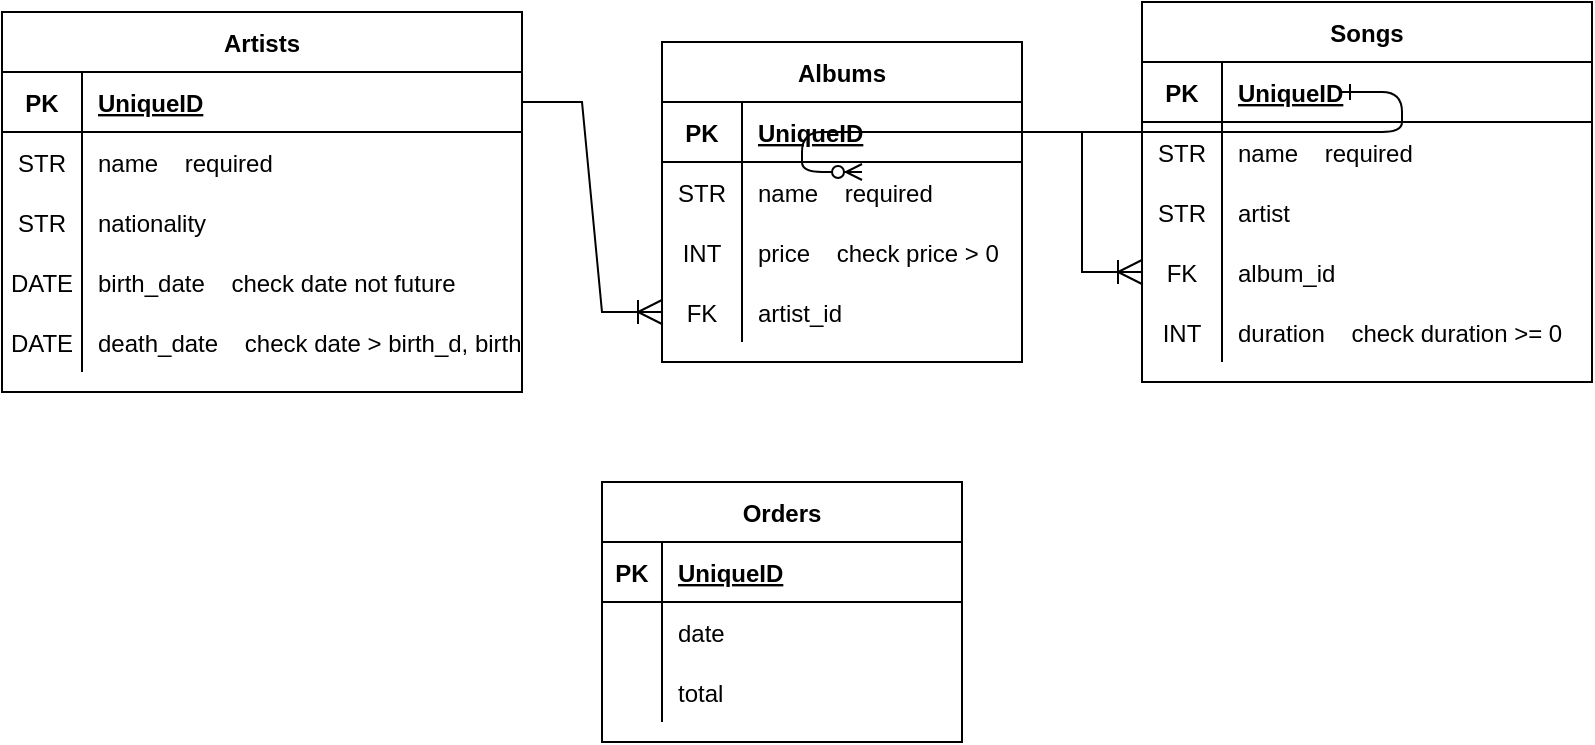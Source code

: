 <mxfile version="16.5.1" type="device"><diagram id="R2lEEEUBdFMjLlhIrx00" name="Page-1"><mxGraphModel dx="1102" dy="865" grid="1" gridSize="10" guides="1" tooltips="1" connect="1" arrows="1" fold="1" page="1" pageScale="1" pageWidth="850" pageHeight="1100" math="0" shadow="0" extFonts="Permanent Marker^https://fonts.googleapis.com/css?family=Permanent+Marker"><root><mxCell id="0"/><mxCell id="1" parent="0"/><mxCell id="C-vyLk0tnHw3VtMMgP7b-12" value="" style="edgeStyle=entityRelationEdgeStyle;endArrow=ERzeroToMany;startArrow=ERone;endFill=1;startFill=0;" parent="1" target="C-vyLk0tnHw3VtMMgP7b-17" edge="1"><mxGeometry width="100" height="100" relative="1" as="geometry"><mxPoint x="700" y="165" as="sourcePoint"/><mxPoint x="460" y="205" as="targetPoint"/></mxGeometry></mxCell><mxCell id="D9EP39r03HNwFFaHSl3b-8" value="Albums" style="shape=table;startSize=30;container=1;collapsible=1;childLayout=tableLayout;fixedRows=1;rowLines=0;fontStyle=1;align=center;resizeLast=1;" vertex="1" parent="1"><mxGeometry x="360" y="140" width="180" height="160" as="geometry"/></mxCell><mxCell id="D9EP39r03HNwFFaHSl3b-9" value="" style="shape=tableRow;horizontal=0;startSize=0;swimlaneHead=0;swimlaneBody=0;fillColor=none;collapsible=0;dropTarget=0;points=[[0,0.5],[1,0.5]];portConstraint=eastwest;top=0;left=0;right=0;bottom=1;" vertex="1" parent="D9EP39r03HNwFFaHSl3b-8"><mxGeometry y="30" width="180" height="30" as="geometry"/></mxCell><mxCell id="D9EP39r03HNwFFaHSl3b-10" value="PK" style="shape=partialRectangle;connectable=0;fillColor=none;top=0;left=0;bottom=0;right=0;fontStyle=1;overflow=hidden;" vertex="1" parent="D9EP39r03HNwFFaHSl3b-9"><mxGeometry width="40" height="30" as="geometry"><mxRectangle width="40" height="30" as="alternateBounds"/></mxGeometry></mxCell><mxCell id="D9EP39r03HNwFFaHSl3b-11" value="UniqueID" style="shape=partialRectangle;connectable=0;fillColor=none;top=0;left=0;bottom=0;right=0;align=left;spacingLeft=6;fontStyle=5;overflow=hidden;" vertex="1" parent="D9EP39r03HNwFFaHSl3b-9"><mxGeometry x="40" width="140" height="30" as="geometry"><mxRectangle width="140" height="30" as="alternateBounds"/></mxGeometry></mxCell><mxCell id="D9EP39r03HNwFFaHSl3b-12" value="" style="shape=tableRow;horizontal=0;startSize=0;swimlaneHead=0;swimlaneBody=0;fillColor=none;collapsible=0;dropTarget=0;points=[[0,0.5],[1,0.5]];portConstraint=eastwest;top=0;left=0;right=0;bottom=0;" vertex="1" parent="D9EP39r03HNwFFaHSl3b-8"><mxGeometry y="60" width="180" height="30" as="geometry"/></mxCell><mxCell id="D9EP39r03HNwFFaHSl3b-13" value="STR" style="shape=partialRectangle;connectable=0;fillColor=none;top=0;left=0;bottom=0;right=0;editable=1;overflow=hidden;" vertex="1" parent="D9EP39r03HNwFFaHSl3b-12"><mxGeometry width="40" height="30" as="geometry"><mxRectangle width="40" height="30" as="alternateBounds"/></mxGeometry></mxCell><mxCell id="D9EP39r03HNwFFaHSl3b-14" value="name    required" style="shape=partialRectangle;connectable=0;fillColor=none;top=0;left=0;bottom=0;right=0;align=left;spacingLeft=6;overflow=hidden;" vertex="1" parent="D9EP39r03HNwFFaHSl3b-12"><mxGeometry x="40" width="140" height="30" as="geometry"><mxRectangle width="140" height="30" as="alternateBounds"/></mxGeometry></mxCell><mxCell id="D9EP39r03HNwFFaHSl3b-15" value="" style="shape=tableRow;horizontal=0;startSize=0;swimlaneHead=0;swimlaneBody=0;fillColor=none;collapsible=0;dropTarget=0;points=[[0,0.5],[1,0.5]];portConstraint=eastwest;top=0;left=0;right=0;bottom=0;" vertex="1" parent="D9EP39r03HNwFFaHSl3b-8"><mxGeometry y="90" width="180" height="30" as="geometry"/></mxCell><mxCell id="D9EP39r03HNwFFaHSl3b-16" value="INT" style="shape=partialRectangle;connectable=0;fillColor=none;top=0;left=0;bottom=0;right=0;editable=1;overflow=hidden;" vertex="1" parent="D9EP39r03HNwFFaHSl3b-15"><mxGeometry width="40" height="30" as="geometry"><mxRectangle width="40" height="30" as="alternateBounds"/></mxGeometry></mxCell><mxCell id="D9EP39r03HNwFFaHSl3b-17" value="price    check price &gt; 0" style="shape=partialRectangle;connectable=0;fillColor=none;top=0;left=0;bottom=0;right=0;align=left;spacingLeft=6;overflow=hidden;" vertex="1" parent="D9EP39r03HNwFFaHSl3b-15"><mxGeometry x="40" width="140" height="30" as="geometry"><mxRectangle width="140" height="30" as="alternateBounds"/></mxGeometry></mxCell><mxCell id="D9EP39r03HNwFFaHSl3b-60" value="" style="shape=tableRow;horizontal=0;startSize=0;swimlaneHead=0;swimlaneBody=0;fillColor=none;collapsible=0;dropTarget=0;points=[[0,0.5],[1,0.5]];portConstraint=eastwest;top=0;left=0;right=0;bottom=0;" vertex="1" parent="D9EP39r03HNwFFaHSl3b-8"><mxGeometry y="120" width="180" height="30" as="geometry"/></mxCell><mxCell id="D9EP39r03HNwFFaHSl3b-61" value="FK" style="shape=partialRectangle;connectable=0;fillColor=none;top=0;left=0;bottom=0;right=0;editable=1;overflow=hidden;" vertex="1" parent="D9EP39r03HNwFFaHSl3b-60"><mxGeometry width="40" height="30" as="geometry"><mxRectangle width="40" height="30" as="alternateBounds"/></mxGeometry></mxCell><mxCell id="D9EP39r03HNwFFaHSl3b-62" value="artist_id" style="shape=partialRectangle;connectable=0;fillColor=none;top=0;left=0;bottom=0;right=0;align=left;spacingLeft=6;overflow=hidden;" vertex="1" parent="D9EP39r03HNwFFaHSl3b-60"><mxGeometry x="40" width="140" height="30" as="geometry"><mxRectangle width="140" height="30" as="alternateBounds"/></mxGeometry></mxCell><mxCell id="D9EP39r03HNwFFaHSl3b-24" value="Songs" style="shape=table;startSize=30;container=1;collapsible=1;childLayout=tableLayout;fixedRows=1;rowLines=0;fontStyle=1;align=center;resizeLast=1;" vertex="1" parent="1"><mxGeometry x="600" y="120" width="225" height="190" as="geometry"/></mxCell><mxCell id="D9EP39r03HNwFFaHSl3b-25" value="" style="shape=tableRow;horizontal=0;startSize=0;swimlaneHead=0;swimlaneBody=0;fillColor=none;collapsible=0;dropTarget=0;points=[[0,0.5],[1,0.5]];portConstraint=eastwest;top=0;left=0;right=0;bottom=1;" vertex="1" parent="D9EP39r03HNwFFaHSl3b-24"><mxGeometry y="30" width="225" height="30" as="geometry"/></mxCell><mxCell id="D9EP39r03HNwFFaHSl3b-26" value="PK" style="shape=partialRectangle;connectable=0;fillColor=none;top=0;left=0;bottom=0;right=0;fontStyle=1;overflow=hidden;" vertex="1" parent="D9EP39r03HNwFFaHSl3b-25"><mxGeometry width="40" height="30" as="geometry"><mxRectangle width="40" height="30" as="alternateBounds"/></mxGeometry></mxCell><mxCell id="D9EP39r03HNwFFaHSl3b-27" value="UniqueID" style="shape=partialRectangle;connectable=0;fillColor=none;top=0;left=0;bottom=0;right=0;align=left;spacingLeft=6;fontStyle=5;overflow=hidden;" vertex="1" parent="D9EP39r03HNwFFaHSl3b-25"><mxGeometry x="40" width="185" height="30" as="geometry"><mxRectangle width="185" height="30" as="alternateBounds"/></mxGeometry></mxCell><mxCell id="D9EP39r03HNwFFaHSl3b-28" value="" style="shape=tableRow;horizontal=0;startSize=0;swimlaneHead=0;swimlaneBody=0;fillColor=none;collapsible=0;dropTarget=0;points=[[0,0.5],[1,0.5]];portConstraint=eastwest;top=0;left=0;right=0;bottom=0;" vertex="1" parent="D9EP39r03HNwFFaHSl3b-24"><mxGeometry y="60" width="225" height="30" as="geometry"/></mxCell><mxCell id="D9EP39r03HNwFFaHSl3b-29" value="STR" style="shape=partialRectangle;connectable=0;fillColor=none;top=0;left=0;bottom=0;right=0;editable=1;overflow=hidden;" vertex="1" parent="D9EP39r03HNwFFaHSl3b-28"><mxGeometry width="40" height="30" as="geometry"><mxRectangle width="40" height="30" as="alternateBounds"/></mxGeometry></mxCell><mxCell id="D9EP39r03HNwFFaHSl3b-30" value="name    required" style="shape=partialRectangle;connectable=0;fillColor=none;top=0;left=0;bottom=0;right=0;align=left;spacingLeft=6;overflow=hidden;" vertex="1" parent="D9EP39r03HNwFFaHSl3b-28"><mxGeometry x="40" width="185" height="30" as="geometry"><mxRectangle width="185" height="30" as="alternateBounds"/></mxGeometry></mxCell><mxCell id="D9EP39r03HNwFFaHSl3b-31" value="" style="shape=tableRow;horizontal=0;startSize=0;swimlaneHead=0;swimlaneBody=0;fillColor=none;collapsible=0;dropTarget=0;points=[[0,0.5],[1,0.5]];portConstraint=eastwest;top=0;left=0;right=0;bottom=0;" vertex="1" parent="D9EP39r03HNwFFaHSl3b-24"><mxGeometry y="90" width="225" height="30" as="geometry"/></mxCell><mxCell id="D9EP39r03HNwFFaHSl3b-32" value="STR" style="shape=partialRectangle;connectable=0;fillColor=none;top=0;left=0;bottom=0;right=0;editable=1;overflow=hidden;" vertex="1" parent="D9EP39r03HNwFFaHSl3b-31"><mxGeometry width="40" height="30" as="geometry"><mxRectangle width="40" height="30" as="alternateBounds"/></mxGeometry></mxCell><mxCell id="D9EP39r03HNwFFaHSl3b-33" value="artist" style="shape=partialRectangle;connectable=0;fillColor=none;top=0;left=0;bottom=0;right=0;align=left;spacingLeft=6;overflow=hidden;" vertex="1" parent="D9EP39r03HNwFFaHSl3b-31"><mxGeometry x="40" width="185" height="30" as="geometry"><mxRectangle width="185" height="30" as="alternateBounds"/></mxGeometry></mxCell><mxCell id="D9EP39r03HNwFFaHSl3b-34" value="" style="shape=tableRow;horizontal=0;startSize=0;swimlaneHead=0;swimlaneBody=0;fillColor=none;collapsible=0;dropTarget=0;points=[[0,0.5],[1,0.5]];portConstraint=eastwest;top=0;left=0;right=0;bottom=0;" vertex="1" parent="D9EP39r03HNwFFaHSl3b-24"><mxGeometry y="120" width="225" height="30" as="geometry"/></mxCell><mxCell id="D9EP39r03HNwFFaHSl3b-35" value="FK" style="shape=partialRectangle;connectable=0;fillColor=none;top=0;left=0;bottom=0;right=0;editable=1;overflow=hidden;" vertex="1" parent="D9EP39r03HNwFFaHSl3b-34"><mxGeometry width="40" height="30" as="geometry"><mxRectangle width="40" height="30" as="alternateBounds"/></mxGeometry></mxCell><mxCell id="D9EP39r03HNwFFaHSl3b-36" value="album_id" style="shape=partialRectangle;connectable=0;fillColor=none;top=0;left=0;bottom=0;right=0;align=left;spacingLeft=6;overflow=hidden;" vertex="1" parent="D9EP39r03HNwFFaHSl3b-34"><mxGeometry x="40" width="185" height="30" as="geometry"><mxRectangle width="185" height="30" as="alternateBounds"/></mxGeometry></mxCell><mxCell id="D9EP39r03HNwFFaHSl3b-38" value="" style="shape=tableRow;horizontal=0;startSize=0;swimlaneHead=0;swimlaneBody=0;fillColor=none;collapsible=0;dropTarget=0;points=[[0,0.5],[1,0.5]];portConstraint=eastwest;top=0;left=0;right=0;bottom=0;" vertex="1" parent="D9EP39r03HNwFFaHSl3b-24"><mxGeometry y="150" width="225" height="30" as="geometry"/></mxCell><mxCell id="D9EP39r03HNwFFaHSl3b-39" value="INT" style="shape=partialRectangle;connectable=0;fillColor=none;top=0;left=0;bottom=0;right=0;editable=1;overflow=hidden;" vertex="1" parent="D9EP39r03HNwFFaHSl3b-38"><mxGeometry width="40" height="30" as="geometry"><mxRectangle width="40" height="30" as="alternateBounds"/></mxGeometry></mxCell><mxCell id="D9EP39r03HNwFFaHSl3b-40" value="duration    check duration &gt;= 0" style="shape=partialRectangle;connectable=0;fillColor=none;top=0;left=0;bottom=0;right=0;align=left;spacingLeft=6;overflow=hidden;" vertex="1" parent="D9EP39r03HNwFFaHSl3b-38"><mxGeometry x="40" width="185" height="30" as="geometry"><mxRectangle width="185" height="30" as="alternateBounds"/></mxGeometry></mxCell><mxCell id="D9EP39r03HNwFFaHSl3b-37" value="" style="edgeStyle=entityRelationEdgeStyle;fontSize=12;html=1;endArrow=ERoneToMany;rounded=0;endSize=10;startSize=10;" edge="1" parent="1" source="D9EP39r03HNwFFaHSl3b-9" target="D9EP39r03HNwFFaHSl3b-34"><mxGeometry width="100" height="100" relative="1" as="geometry"><mxPoint x="550" y="410" as="sourcePoint"/><mxPoint x="650" y="310" as="targetPoint"/></mxGeometry></mxCell><mxCell id="D9EP39r03HNwFFaHSl3b-41" value="Artists" style="shape=table;startSize=30;container=1;collapsible=1;childLayout=tableLayout;fixedRows=1;rowLines=0;fontStyle=1;align=center;resizeLast=1;" vertex="1" parent="1"><mxGeometry x="30" y="125" width="260" height="190" as="geometry"/></mxCell><mxCell id="D9EP39r03HNwFFaHSl3b-42" value="" style="shape=tableRow;horizontal=0;startSize=0;swimlaneHead=0;swimlaneBody=0;fillColor=none;collapsible=0;dropTarget=0;points=[[0,0.5],[1,0.5]];portConstraint=eastwest;top=0;left=0;right=0;bottom=1;" vertex="1" parent="D9EP39r03HNwFFaHSl3b-41"><mxGeometry y="30" width="260" height="30" as="geometry"/></mxCell><mxCell id="D9EP39r03HNwFFaHSl3b-43" value="PK" style="shape=partialRectangle;connectable=0;fillColor=none;top=0;left=0;bottom=0;right=0;fontStyle=1;overflow=hidden;" vertex="1" parent="D9EP39r03HNwFFaHSl3b-42"><mxGeometry width="40" height="30" as="geometry"><mxRectangle width="40" height="30" as="alternateBounds"/></mxGeometry></mxCell><mxCell id="D9EP39r03HNwFFaHSl3b-44" value="UniqueID" style="shape=partialRectangle;connectable=0;fillColor=none;top=0;left=0;bottom=0;right=0;align=left;spacingLeft=6;fontStyle=5;overflow=hidden;" vertex="1" parent="D9EP39r03HNwFFaHSl3b-42"><mxGeometry x="40" width="220" height="30" as="geometry"><mxRectangle width="220" height="30" as="alternateBounds"/></mxGeometry></mxCell><mxCell id="D9EP39r03HNwFFaHSl3b-45" value="" style="shape=tableRow;horizontal=0;startSize=0;swimlaneHead=0;swimlaneBody=0;fillColor=none;collapsible=0;dropTarget=0;points=[[0,0.5],[1,0.5]];portConstraint=eastwest;top=0;left=0;right=0;bottom=0;" vertex="1" parent="D9EP39r03HNwFFaHSl3b-41"><mxGeometry y="60" width="260" height="30" as="geometry"/></mxCell><mxCell id="D9EP39r03HNwFFaHSl3b-46" value="STR" style="shape=partialRectangle;connectable=0;fillColor=none;top=0;left=0;bottom=0;right=0;editable=1;overflow=hidden;" vertex="1" parent="D9EP39r03HNwFFaHSl3b-45"><mxGeometry width="40" height="30" as="geometry"><mxRectangle width="40" height="30" as="alternateBounds"/></mxGeometry></mxCell><mxCell id="D9EP39r03HNwFFaHSl3b-47" value="name    required" style="shape=partialRectangle;connectable=0;fillColor=none;top=0;left=0;bottom=0;right=0;align=left;spacingLeft=6;overflow=hidden;" vertex="1" parent="D9EP39r03HNwFFaHSl3b-45"><mxGeometry x="40" width="220" height="30" as="geometry"><mxRectangle width="220" height="30" as="alternateBounds"/></mxGeometry></mxCell><mxCell id="D9EP39r03HNwFFaHSl3b-51" value="" style="shape=tableRow;horizontal=0;startSize=0;swimlaneHead=0;swimlaneBody=0;fillColor=none;collapsible=0;dropTarget=0;points=[[0,0.5],[1,0.5]];portConstraint=eastwest;top=0;left=0;right=0;bottom=0;" vertex="1" parent="D9EP39r03HNwFFaHSl3b-41"><mxGeometry y="90" width="260" height="30" as="geometry"/></mxCell><mxCell id="D9EP39r03HNwFFaHSl3b-52" value="STR" style="shape=partialRectangle;connectable=0;fillColor=none;top=0;left=0;bottom=0;right=0;editable=1;overflow=hidden;" vertex="1" parent="D9EP39r03HNwFFaHSl3b-51"><mxGeometry width="40" height="30" as="geometry"><mxRectangle width="40" height="30" as="alternateBounds"/></mxGeometry></mxCell><mxCell id="D9EP39r03HNwFFaHSl3b-53" value="nationality" style="shape=partialRectangle;connectable=0;fillColor=none;top=0;left=0;bottom=0;right=0;align=left;spacingLeft=6;overflow=hidden;" vertex="1" parent="D9EP39r03HNwFFaHSl3b-51"><mxGeometry x="40" width="220" height="30" as="geometry"><mxRectangle width="220" height="30" as="alternateBounds"/></mxGeometry></mxCell><mxCell id="D9EP39r03HNwFFaHSl3b-54" value="" style="shape=tableRow;horizontal=0;startSize=0;swimlaneHead=0;swimlaneBody=0;fillColor=none;collapsible=0;dropTarget=0;points=[[0,0.5],[1,0.5]];portConstraint=eastwest;top=0;left=0;right=0;bottom=0;" vertex="1" parent="D9EP39r03HNwFFaHSl3b-41"><mxGeometry y="120" width="260" height="30" as="geometry"/></mxCell><mxCell id="D9EP39r03HNwFFaHSl3b-55" value="DATE" style="shape=partialRectangle;connectable=0;fillColor=none;top=0;left=0;bottom=0;right=0;editable=1;overflow=hidden;" vertex="1" parent="D9EP39r03HNwFFaHSl3b-54"><mxGeometry width="40" height="30" as="geometry"><mxRectangle width="40" height="30" as="alternateBounds"/></mxGeometry></mxCell><mxCell id="D9EP39r03HNwFFaHSl3b-56" value="birth_date    check date not future" style="shape=partialRectangle;connectable=0;fillColor=none;top=0;left=0;bottom=0;right=0;align=left;spacingLeft=6;overflow=hidden;" vertex="1" parent="D9EP39r03HNwFFaHSl3b-54"><mxGeometry x="40" width="220" height="30" as="geometry"><mxRectangle width="220" height="30" as="alternateBounds"/></mxGeometry></mxCell><mxCell id="D9EP39r03HNwFFaHSl3b-57" value="" style="shape=tableRow;horizontal=0;startSize=0;swimlaneHead=0;swimlaneBody=0;fillColor=none;collapsible=0;dropTarget=0;points=[[0,0.5],[1,0.5]];portConstraint=eastwest;top=0;left=0;right=0;bottom=0;" vertex="1" parent="D9EP39r03HNwFFaHSl3b-41"><mxGeometry y="150" width="260" height="30" as="geometry"/></mxCell><mxCell id="D9EP39r03HNwFFaHSl3b-58" value="DATE" style="shape=partialRectangle;connectable=0;fillColor=none;top=0;left=0;bottom=0;right=0;editable=1;overflow=hidden;" vertex="1" parent="D9EP39r03HNwFFaHSl3b-57"><mxGeometry width="40" height="30" as="geometry"><mxRectangle width="40" height="30" as="alternateBounds"/></mxGeometry></mxCell><mxCell id="D9EP39r03HNwFFaHSl3b-59" value="death_date    check date &gt; birth_d, birth_d should exist" style="shape=partialRectangle;connectable=0;fillColor=none;top=0;left=0;bottom=0;right=0;align=left;spacingLeft=6;overflow=hidden;" vertex="1" parent="D9EP39r03HNwFFaHSl3b-57"><mxGeometry x="40" width="220" height="30" as="geometry"><mxRectangle width="220" height="30" as="alternateBounds"/></mxGeometry></mxCell><mxCell id="D9EP39r03HNwFFaHSl3b-63" value="" style="edgeStyle=entityRelationEdgeStyle;fontSize=12;html=1;endArrow=ERoneToMany;rounded=0;endSize=10;startSize=10;exitX=1;exitY=0.5;exitDx=0;exitDy=0;" edge="1" parent="1" source="D9EP39r03HNwFFaHSl3b-42" target="D9EP39r03HNwFFaHSl3b-60"><mxGeometry width="100" height="100" relative="1" as="geometry"><mxPoint x="200" y="195" as="sourcePoint"/><mxPoint x="260" y="265" as="targetPoint"/></mxGeometry></mxCell><mxCell id="D9EP39r03HNwFFaHSl3b-64" value="Orders" style="shape=table;startSize=30;container=1;collapsible=1;childLayout=tableLayout;fixedRows=1;rowLines=0;fontStyle=1;align=center;resizeLast=1;" vertex="1" parent="1"><mxGeometry x="330" y="360" width="180" height="130" as="geometry"/></mxCell><mxCell id="D9EP39r03HNwFFaHSl3b-65" value="" style="shape=tableRow;horizontal=0;startSize=0;swimlaneHead=0;swimlaneBody=0;fillColor=none;collapsible=0;dropTarget=0;points=[[0,0.5],[1,0.5]];portConstraint=eastwest;top=0;left=0;right=0;bottom=1;" vertex="1" parent="D9EP39r03HNwFFaHSl3b-64"><mxGeometry y="30" width="180" height="30" as="geometry"/></mxCell><mxCell id="D9EP39r03HNwFFaHSl3b-66" value="PK" style="shape=partialRectangle;connectable=0;fillColor=none;top=0;left=0;bottom=0;right=0;fontStyle=1;overflow=hidden;" vertex="1" parent="D9EP39r03HNwFFaHSl3b-65"><mxGeometry width="30" height="30" as="geometry"><mxRectangle width="30" height="30" as="alternateBounds"/></mxGeometry></mxCell><mxCell id="D9EP39r03HNwFFaHSl3b-67" value="UniqueID" style="shape=partialRectangle;connectable=0;fillColor=none;top=0;left=0;bottom=0;right=0;align=left;spacingLeft=6;fontStyle=5;overflow=hidden;" vertex="1" parent="D9EP39r03HNwFFaHSl3b-65"><mxGeometry x="30" width="150" height="30" as="geometry"><mxRectangle width="150" height="30" as="alternateBounds"/></mxGeometry></mxCell><mxCell id="D9EP39r03HNwFFaHSl3b-68" value="" style="shape=tableRow;horizontal=0;startSize=0;swimlaneHead=0;swimlaneBody=0;fillColor=none;collapsible=0;dropTarget=0;points=[[0,0.5],[1,0.5]];portConstraint=eastwest;top=0;left=0;right=0;bottom=0;" vertex="1" parent="D9EP39r03HNwFFaHSl3b-64"><mxGeometry y="60" width="180" height="30" as="geometry"/></mxCell><mxCell id="D9EP39r03HNwFFaHSl3b-69" value="" style="shape=partialRectangle;connectable=0;fillColor=none;top=0;left=0;bottom=0;right=0;editable=1;overflow=hidden;" vertex="1" parent="D9EP39r03HNwFFaHSl3b-68"><mxGeometry width="30" height="30" as="geometry"><mxRectangle width="30" height="30" as="alternateBounds"/></mxGeometry></mxCell><mxCell id="D9EP39r03HNwFFaHSl3b-70" value="date" style="shape=partialRectangle;connectable=0;fillColor=none;top=0;left=0;bottom=0;right=0;align=left;spacingLeft=6;overflow=hidden;" vertex="1" parent="D9EP39r03HNwFFaHSl3b-68"><mxGeometry x="30" width="150" height="30" as="geometry"><mxRectangle width="150" height="30" as="alternateBounds"/></mxGeometry></mxCell><mxCell id="D9EP39r03HNwFFaHSl3b-71" value="" style="shape=tableRow;horizontal=0;startSize=0;swimlaneHead=0;swimlaneBody=0;fillColor=none;collapsible=0;dropTarget=0;points=[[0,0.5],[1,0.5]];portConstraint=eastwest;top=0;left=0;right=0;bottom=0;" vertex="1" parent="D9EP39r03HNwFFaHSl3b-64"><mxGeometry y="90" width="180" height="30" as="geometry"/></mxCell><mxCell id="D9EP39r03HNwFFaHSl3b-72" value="" style="shape=partialRectangle;connectable=0;fillColor=none;top=0;left=0;bottom=0;right=0;editable=1;overflow=hidden;" vertex="1" parent="D9EP39r03HNwFFaHSl3b-71"><mxGeometry width="30" height="30" as="geometry"><mxRectangle width="30" height="30" as="alternateBounds"/></mxGeometry></mxCell><mxCell id="D9EP39r03HNwFFaHSl3b-73" value="total" style="shape=partialRectangle;connectable=0;fillColor=none;top=0;left=0;bottom=0;right=0;align=left;spacingLeft=6;overflow=hidden;" vertex="1" parent="D9EP39r03HNwFFaHSl3b-71"><mxGeometry x="30" width="150" height="30" as="geometry"><mxRectangle width="150" height="30" as="alternateBounds"/></mxGeometry></mxCell></root></mxGraphModel></diagram></mxfile>